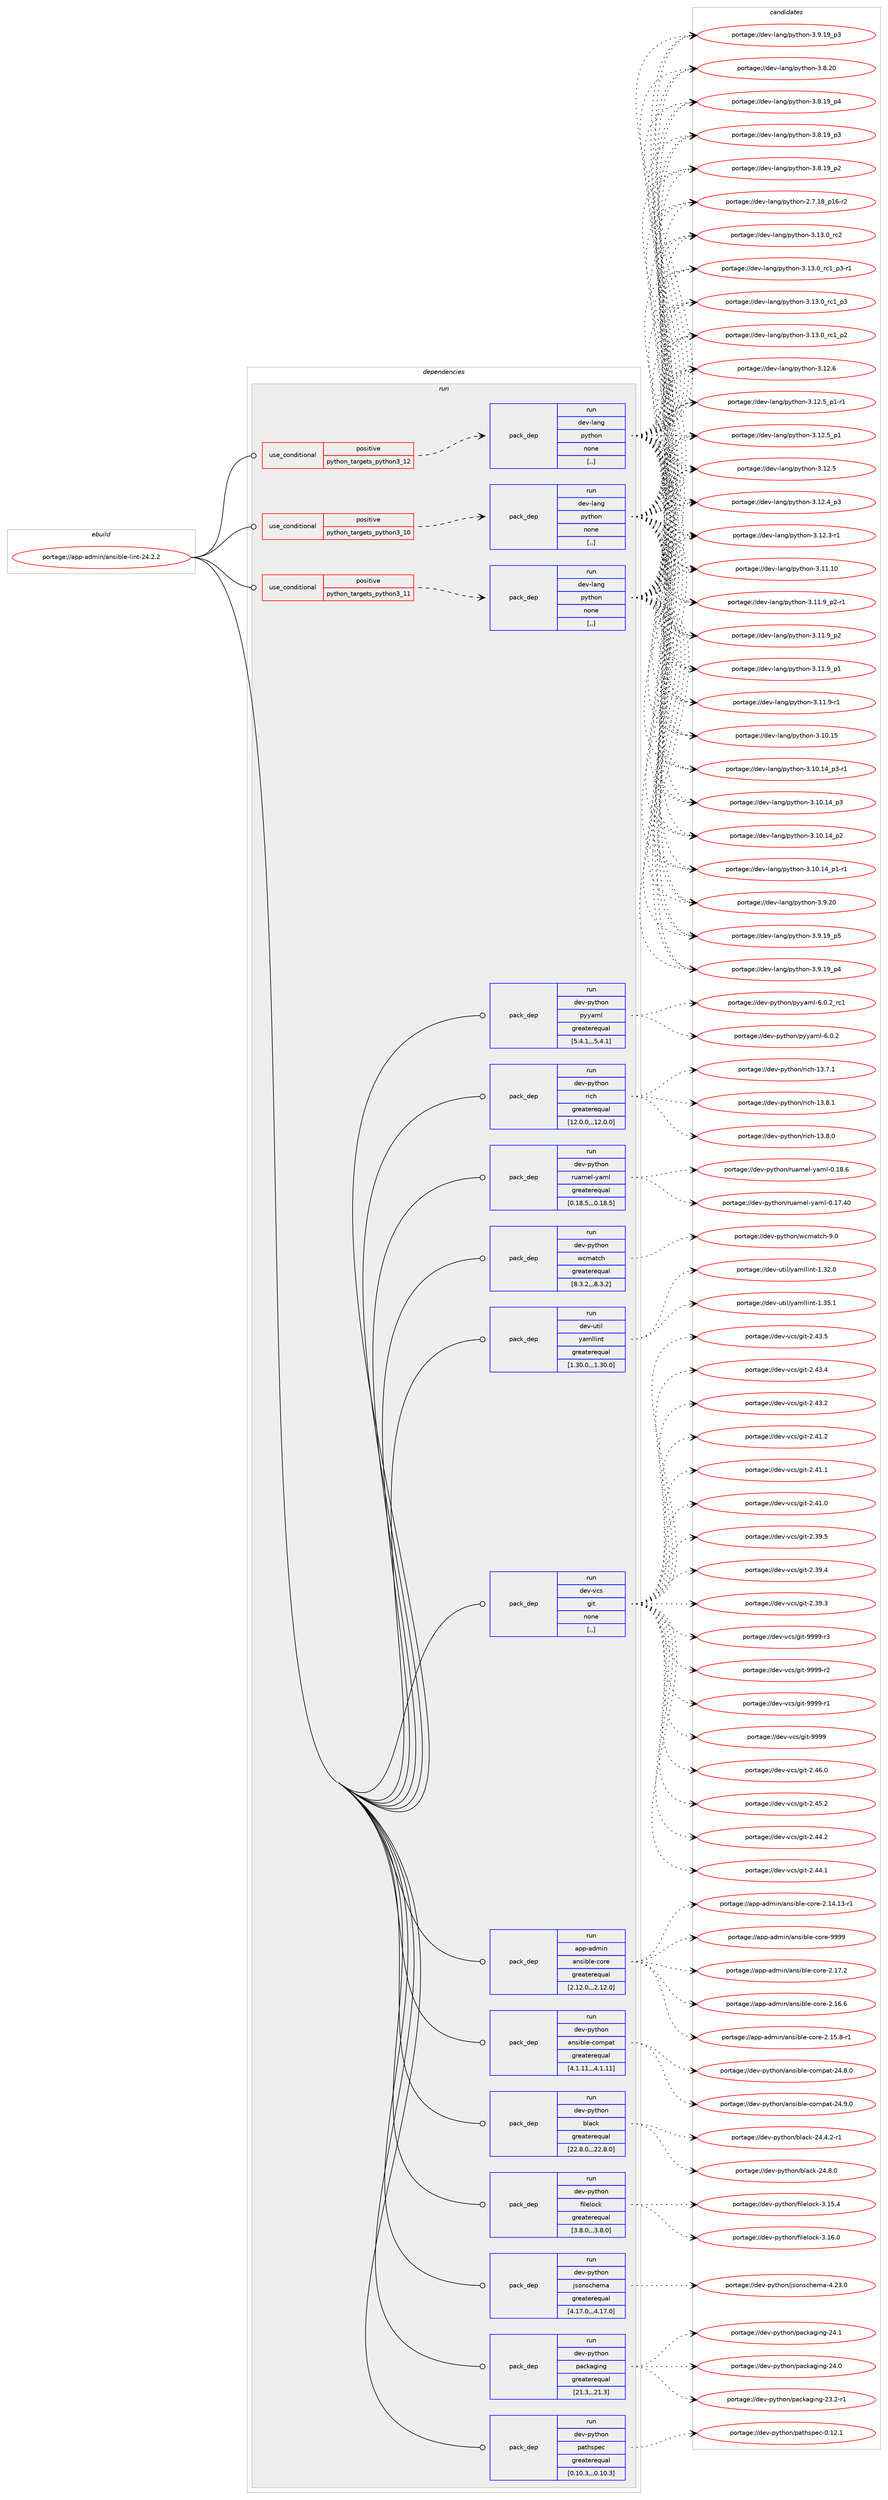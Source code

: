 digraph prolog {

# *************
# Graph options
# *************

newrank=true;
concentrate=true;
compound=true;
graph [rankdir=LR,fontname=Helvetica,fontsize=10,ranksep=1.5];#, ranksep=2.5, nodesep=0.2];
edge  [arrowhead=vee];
node  [fontname=Helvetica,fontsize=10];

# **********
# The ebuild
# **********

subgraph cluster_leftcol {
color=gray;
label=<<i>ebuild</i>>;
id [label="portage://app-admin/ansible-lint-24.2.2", color=red, width=4, href="../app-admin/ansible-lint-24.2.2.svg"];
}

# ****************
# The dependencies
# ****************

subgraph cluster_midcol {
color=gray;
label=<<i>dependencies</i>>;
subgraph cluster_compile {
fillcolor="#eeeeee";
style=filled;
label=<<i>compile</i>>;
}
subgraph cluster_compileandrun {
fillcolor="#eeeeee";
style=filled;
label=<<i>compile and run</i>>;
}
subgraph cluster_run {
fillcolor="#eeeeee";
style=filled;
label=<<i>run</i>>;
subgraph cond130030 {
dependency495022 [label=<<TABLE BORDER="0" CELLBORDER="1" CELLSPACING="0" CELLPADDING="4"><TR><TD ROWSPAN="3" CELLPADDING="10">use_conditional</TD></TR><TR><TD>positive</TD></TR><TR><TD>python_targets_python3_10</TD></TR></TABLE>>, shape=none, color=red];
subgraph pack361389 {
dependency495023 [label=<<TABLE BORDER="0" CELLBORDER="1" CELLSPACING="0" CELLPADDING="4" WIDTH="220"><TR><TD ROWSPAN="6" CELLPADDING="30">pack_dep</TD></TR><TR><TD WIDTH="110">run</TD></TR><TR><TD>dev-lang</TD></TR><TR><TD>python</TD></TR><TR><TD>none</TD></TR><TR><TD>[,,]</TD></TR></TABLE>>, shape=none, color=blue];
}
dependency495022:e -> dependency495023:w [weight=20,style="dashed",arrowhead="vee"];
}
id:e -> dependency495022:w [weight=20,style="solid",arrowhead="odot"];
subgraph cond130031 {
dependency495024 [label=<<TABLE BORDER="0" CELLBORDER="1" CELLSPACING="0" CELLPADDING="4"><TR><TD ROWSPAN="3" CELLPADDING="10">use_conditional</TD></TR><TR><TD>positive</TD></TR><TR><TD>python_targets_python3_11</TD></TR></TABLE>>, shape=none, color=red];
subgraph pack361390 {
dependency495025 [label=<<TABLE BORDER="0" CELLBORDER="1" CELLSPACING="0" CELLPADDING="4" WIDTH="220"><TR><TD ROWSPAN="6" CELLPADDING="30">pack_dep</TD></TR><TR><TD WIDTH="110">run</TD></TR><TR><TD>dev-lang</TD></TR><TR><TD>python</TD></TR><TR><TD>none</TD></TR><TR><TD>[,,]</TD></TR></TABLE>>, shape=none, color=blue];
}
dependency495024:e -> dependency495025:w [weight=20,style="dashed",arrowhead="vee"];
}
id:e -> dependency495024:w [weight=20,style="solid",arrowhead="odot"];
subgraph cond130032 {
dependency495026 [label=<<TABLE BORDER="0" CELLBORDER="1" CELLSPACING="0" CELLPADDING="4"><TR><TD ROWSPAN="3" CELLPADDING="10">use_conditional</TD></TR><TR><TD>positive</TD></TR><TR><TD>python_targets_python3_12</TD></TR></TABLE>>, shape=none, color=red];
subgraph pack361391 {
dependency495027 [label=<<TABLE BORDER="0" CELLBORDER="1" CELLSPACING="0" CELLPADDING="4" WIDTH="220"><TR><TD ROWSPAN="6" CELLPADDING="30">pack_dep</TD></TR><TR><TD WIDTH="110">run</TD></TR><TR><TD>dev-lang</TD></TR><TR><TD>python</TD></TR><TR><TD>none</TD></TR><TR><TD>[,,]</TD></TR></TABLE>>, shape=none, color=blue];
}
dependency495026:e -> dependency495027:w [weight=20,style="dashed",arrowhead="vee"];
}
id:e -> dependency495026:w [weight=20,style="solid",arrowhead="odot"];
subgraph pack361392 {
dependency495028 [label=<<TABLE BORDER="0" CELLBORDER="1" CELLSPACING="0" CELLPADDING="4" WIDTH="220"><TR><TD ROWSPAN="6" CELLPADDING="30">pack_dep</TD></TR><TR><TD WIDTH="110">run</TD></TR><TR><TD>app-admin</TD></TR><TR><TD>ansible-core</TD></TR><TR><TD>greaterequal</TD></TR><TR><TD>[2.12.0,,,2.12.0]</TD></TR></TABLE>>, shape=none, color=blue];
}
id:e -> dependency495028:w [weight=20,style="solid",arrowhead="odot"];
subgraph pack361393 {
dependency495029 [label=<<TABLE BORDER="0" CELLBORDER="1" CELLSPACING="0" CELLPADDING="4" WIDTH="220"><TR><TD ROWSPAN="6" CELLPADDING="30">pack_dep</TD></TR><TR><TD WIDTH="110">run</TD></TR><TR><TD>dev-python</TD></TR><TR><TD>ansible-compat</TD></TR><TR><TD>greaterequal</TD></TR><TR><TD>[4.1.11,,,4.1.11]</TD></TR></TABLE>>, shape=none, color=blue];
}
id:e -> dependency495029:w [weight=20,style="solid",arrowhead="odot"];
subgraph pack361394 {
dependency495030 [label=<<TABLE BORDER="0" CELLBORDER="1" CELLSPACING="0" CELLPADDING="4" WIDTH="220"><TR><TD ROWSPAN="6" CELLPADDING="30">pack_dep</TD></TR><TR><TD WIDTH="110">run</TD></TR><TR><TD>dev-python</TD></TR><TR><TD>black</TD></TR><TR><TD>greaterequal</TD></TR><TR><TD>[22.8.0,,,22.8.0]</TD></TR></TABLE>>, shape=none, color=blue];
}
id:e -> dependency495030:w [weight=20,style="solid",arrowhead="odot"];
subgraph pack361395 {
dependency495031 [label=<<TABLE BORDER="0" CELLBORDER="1" CELLSPACING="0" CELLPADDING="4" WIDTH="220"><TR><TD ROWSPAN="6" CELLPADDING="30">pack_dep</TD></TR><TR><TD WIDTH="110">run</TD></TR><TR><TD>dev-python</TD></TR><TR><TD>filelock</TD></TR><TR><TD>greaterequal</TD></TR><TR><TD>[3.8.0,,,3.8.0]</TD></TR></TABLE>>, shape=none, color=blue];
}
id:e -> dependency495031:w [weight=20,style="solid",arrowhead="odot"];
subgraph pack361396 {
dependency495032 [label=<<TABLE BORDER="0" CELLBORDER="1" CELLSPACING="0" CELLPADDING="4" WIDTH="220"><TR><TD ROWSPAN="6" CELLPADDING="30">pack_dep</TD></TR><TR><TD WIDTH="110">run</TD></TR><TR><TD>dev-python</TD></TR><TR><TD>jsonschema</TD></TR><TR><TD>greaterequal</TD></TR><TR><TD>[4.17.0,,,4.17.0]</TD></TR></TABLE>>, shape=none, color=blue];
}
id:e -> dependency495032:w [weight=20,style="solid",arrowhead="odot"];
subgraph pack361397 {
dependency495033 [label=<<TABLE BORDER="0" CELLBORDER="1" CELLSPACING="0" CELLPADDING="4" WIDTH="220"><TR><TD ROWSPAN="6" CELLPADDING="30">pack_dep</TD></TR><TR><TD WIDTH="110">run</TD></TR><TR><TD>dev-python</TD></TR><TR><TD>packaging</TD></TR><TR><TD>greaterequal</TD></TR><TR><TD>[21.3,,,21.3]</TD></TR></TABLE>>, shape=none, color=blue];
}
id:e -> dependency495033:w [weight=20,style="solid",arrowhead="odot"];
subgraph pack361398 {
dependency495034 [label=<<TABLE BORDER="0" CELLBORDER="1" CELLSPACING="0" CELLPADDING="4" WIDTH="220"><TR><TD ROWSPAN="6" CELLPADDING="30">pack_dep</TD></TR><TR><TD WIDTH="110">run</TD></TR><TR><TD>dev-python</TD></TR><TR><TD>pathspec</TD></TR><TR><TD>greaterequal</TD></TR><TR><TD>[0.10.3,,,0.10.3]</TD></TR></TABLE>>, shape=none, color=blue];
}
id:e -> dependency495034:w [weight=20,style="solid",arrowhead="odot"];
subgraph pack361399 {
dependency495035 [label=<<TABLE BORDER="0" CELLBORDER="1" CELLSPACING="0" CELLPADDING="4" WIDTH="220"><TR><TD ROWSPAN="6" CELLPADDING="30">pack_dep</TD></TR><TR><TD WIDTH="110">run</TD></TR><TR><TD>dev-python</TD></TR><TR><TD>pyyaml</TD></TR><TR><TD>greaterequal</TD></TR><TR><TD>[5.4.1,,,5.4.1]</TD></TR></TABLE>>, shape=none, color=blue];
}
id:e -> dependency495035:w [weight=20,style="solid",arrowhead="odot"];
subgraph pack361400 {
dependency495036 [label=<<TABLE BORDER="0" CELLBORDER="1" CELLSPACING="0" CELLPADDING="4" WIDTH="220"><TR><TD ROWSPAN="6" CELLPADDING="30">pack_dep</TD></TR><TR><TD WIDTH="110">run</TD></TR><TR><TD>dev-python</TD></TR><TR><TD>rich</TD></TR><TR><TD>greaterequal</TD></TR><TR><TD>[12.0.0,,,12.0.0]</TD></TR></TABLE>>, shape=none, color=blue];
}
id:e -> dependency495036:w [weight=20,style="solid",arrowhead="odot"];
subgraph pack361401 {
dependency495037 [label=<<TABLE BORDER="0" CELLBORDER="1" CELLSPACING="0" CELLPADDING="4" WIDTH="220"><TR><TD ROWSPAN="6" CELLPADDING="30">pack_dep</TD></TR><TR><TD WIDTH="110">run</TD></TR><TR><TD>dev-python</TD></TR><TR><TD>ruamel-yaml</TD></TR><TR><TD>greaterequal</TD></TR><TR><TD>[0.18.5,,,0.18.5]</TD></TR></TABLE>>, shape=none, color=blue];
}
id:e -> dependency495037:w [weight=20,style="solid",arrowhead="odot"];
subgraph pack361402 {
dependency495038 [label=<<TABLE BORDER="0" CELLBORDER="1" CELLSPACING="0" CELLPADDING="4" WIDTH="220"><TR><TD ROWSPAN="6" CELLPADDING="30">pack_dep</TD></TR><TR><TD WIDTH="110">run</TD></TR><TR><TD>dev-python</TD></TR><TR><TD>wcmatch</TD></TR><TR><TD>greaterequal</TD></TR><TR><TD>[8.3.2,,,8.3.2]</TD></TR></TABLE>>, shape=none, color=blue];
}
id:e -> dependency495038:w [weight=20,style="solid",arrowhead="odot"];
subgraph pack361403 {
dependency495039 [label=<<TABLE BORDER="0" CELLBORDER="1" CELLSPACING="0" CELLPADDING="4" WIDTH="220"><TR><TD ROWSPAN="6" CELLPADDING="30">pack_dep</TD></TR><TR><TD WIDTH="110">run</TD></TR><TR><TD>dev-util</TD></TR><TR><TD>yamllint</TD></TR><TR><TD>greaterequal</TD></TR><TR><TD>[1.30.0,,,1.30.0]</TD></TR></TABLE>>, shape=none, color=blue];
}
id:e -> dependency495039:w [weight=20,style="solid",arrowhead="odot"];
subgraph pack361404 {
dependency495040 [label=<<TABLE BORDER="0" CELLBORDER="1" CELLSPACING="0" CELLPADDING="4" WIDTH="220"><TR><TD ROWSPAN="6" CELLPADDING="30">pack_dep</TD></TR><TR><TD WIDTH="110">run</TD></TR><TR><TD>dev-vcs</TD></TR><TR><TD>git</TD></TR><TR><TD>none</TD></TR><TR><TD>[,,]</TD></TR></TABLE>>, shape=none, color=blue];
}
id:e -> dependency495040:w [weight=20,style="solid",arrowhead="odot"];
}
}

# **************
# The candidates
# **************

subgraph cluster_choices {
rank=same;
color=gray;
label=<<i>candidates</i>>;

subgraph choice361389 {
color=black;
nodesep=1;
choice10010111845108971101034711212111610411111045514649514648951149950 [label="portage://dev-lang/python-3.13.0_rc2", color=red, width=4,href="../dev-lang/python-3.13.0_rc2.svg"];
choice1001011184510897110103471121211161041111104551464951464895114994995112514511449 [label="portage://dev-lang/python-3.13.0_rc1_p3-r1", color=red, width=4,href="../dev-lang/python-3.13.0_rc1_p3-r1.svg"];
choice100101118451089711010347112121116104111110455146495146489511499499511251 [label="portage://dev-lang/python-3.13.0_rc1_p3", color=red, width=4,href="../dev-lang/python-3.13.0_rc1_p3.svg"];
choice100101118451089711010347112121116104111110455146495146489511499499511250 [label="portage://dev-lang/python-3.13.0_rc1_p2", color=red, width=4,href="../dev-lang/python-3.13.0_rc1_p2.svg"];
choice10010111845108971101034711212111610411111045514649504654 [label="portage://dev-lang/python-3.12.6", color=red, width=4,href="../dev-lang/python-3.12.6.svg"];
choice1001011184510897110103471121211161041111104551464950465395112494511449 [label="portage://dev-lang/python-3.12.5_p1-r1", color=red, width=4,href="../dev-lang/python-3.12.5_p1-r1.svg"];
choice100101118451089711010347112121116104111110455146495046539511249 [label="portage://dev-lang/python-3.12.5_p1", color=red, width=4,href="../dev-lang/python-3.12.5_p1.svg"];
choice10010111845108971101034711212111610411111045514649504653 [label="portage://dev-lang/python-3.12.5", color=red, width=4,href="../dev-lang/python-3.12.5.svg"];
choice100101118451089711010347112121116104111110455146495046529511251 [label="portage://dev-lang/python-3.12.4_p3", color=red, width=4,href="../dev-lang/python-3.12.4_p3.svg"];
choice100101118451089711010347112121116104111110455146495046514511449 [label="portage://dev-lang/python-3.12.3-r1", color=red, width=4,href="../dev-lang/python-3.12.3-r1.svg"];
choice1001011184510897110103471121211161041111104551464949464948 [label="portage://dev-lang/python-3.11.10", color=red, width=4,href="../dev-lang/python-3.11.10.svg"];
choice1001011184510897110103471121211161041111104551464949465795112504511449 [label="portage://dev-lang/python-3.11.9_p2-r1", color=red, width=4,href="../dev-lang/python-3.11.9_p2-r1.svg"];
choice100101118451089711010347112121116104111110455146494946579511250 [label="portage://dev-lang/python-3.11.9_p2", color=red, width=4,href="../dev-lang/python-3.11.9_p2.svg"];
choice100101118451089711010347112121116104111110455146494946579511249 [label="portage://dev-lang/python-3.11.9_p1", color=red, width=4,href="../dev-lang/python-3.11.9_p1.svg"];
choice100101118451089711010347112121116104111110455146494946574511449 [label="portage://dev-lang/python-3.11.9-r1", color=red, width=4,href="../dev-lang/python-3.11.9-r1.svg"];
choice1001011184510897110103471121211161041111104551464948464953 [label="portage://dev-lang/python-3.10.15", color=red, width=4,href="../dev-lang/python-3.10.15.svg"];
choice100101118451089711010347112121116104111110455146494846495295112514511449 [label="portage://dev-lang/python-3.10.14_p3-r1", color=red, width=4,href="../dev-lang/python-3.10.14_p3-r1.svg"];
choice10010111845108971101034711212111610411111045514649484649529511251 [label="portage://dev-lang/python-3.10.14_p3", color=red, width=4,href="../dev-lang/python-3.10.14_p3.svg"];
choice10010111845108971101034711212111610411111045514649484649529511250 [label="portage://dev-lang/python-3.10.14_p2", color=red, width=4,href="../dev-lang/python-3.10.14_p2.svg"];
choice100101118451089711010347112121116104111110455146494846495295112494511449 [label="portage://dev-lang/python-3.10.14_p1-r1", color=red, width=4,href="../dev-lang/python-3.10.14_p1-r1.svg"];
choice10010111845108971101034711212111610411111045514657465048 [label="portage://dev-lang/python-3.9.20", color=red, width=4,href="../dev-lang/python-3.9.20.svg"];
choice100101118451089711010347112121116104111110455146574649579511253 [label="portage://dev-lang/python-3.9.19_p5", color=red, width=4,href="../dev-lang/python-3.9.19_p5.svg"];
choice100101118451089711010347112121116104111110455146574649579511252 [label="portage://dev-lang/python-3.9.19_p4", color=red, width=4,href="../dev-lang/python-3.9.19_p4.svg"];
choice100101118451089711010347112121116104111110455146574649579511251 [label="portage://dev-lang/python-3.9.19_p3", color=red, width=4,href="../dev-lang/python-3.9.19_p3.svg"];
choice10010111845108971101034711212111610411111045514656465048 [label="portage://dev-lang/python-3.8.20", color=red, width=4,href="../dev-lang/python-3.8.20.svg"];
choice100101118451089711010347112121116104111110455146564649579511252 [label="portage://dev-lang/python-3.8.19_p4", color=red, width=4,href="../dev-lang/python-3.8.19_p4.svg"];
choice100101118451089711010347112121116104111110455146564649579511251 [label="portage://dev-lang/python-3.8.19_p3", color=red, width=4,href="../dev-lang/python-3.8.19_p3.svg"];
choice100101118451089711010347112121116104111110455146564649579511250 [label="portage://dev-lang/python-3.8.19_p2", color=red, width=4,href="../dev-lang/python-3.8.19_p2.svg"];
choice100101118451089711010347112121116104111110455046554649569511249544511450 [label="portage://dev-lang/python-2.7.18_p16-r2", color=red, width=4,href="../dev-lang/python-2.7.18_p16-r2.svg"];
dependency495023:e -> choice10010111845108971101034711212111610411111045514649514648951149950:w [style=dotted,weight="100"];
dependency495023:e -> choice1001011184510897110103471121211161041111104551464951464895114994995112514511449:w [style=dotted,weight="100"];
dependency495023:e -> choice100101118451089711010347112121116104111110455146495146489511499499511251:w [style=dotted,weight="100"];
dependency495023:e -> choice100101118451089711010347112121116104111110455146495146489511499499511250:w [style=dotted,weight="100"];
dependency495023:e -> choice10010111845108971101034711212111610411111045514649504654:w [style=dotted,weight="100"];
dependency495023:e -> choice1001011184510897110103471121211161041111104551464950465395112494511449:w [style=dotted,weight="100"];
dependency495023:e -> choice100101118451089711010347112121116104111110455146495046539511249:w [style=dotted,weight="100"];
dependency495023:e -> choice10010111845108971101034711212111610411111045514649504653:w [style=dotted,weight="100"];
dependency495023:e -> choice100101118451089711010347112121116104111110455146495046529511251:w [style=dotted,weight="100"];
dependency495023:e -> choice100101118451089711010347112121116104111110455146495046514511449:w [style=dotted,weight="100"];
dependency495023:e -> choice1001011184510897110103471121211161041111104551464949464948:w [style=dotted,weight="100"];
dependency495023:e -> choice1001011184510897110103471121211161041111104551464949465795112504511449:w [style=dotted,weight="100"];
dependency495023:e -> choice100101118451089711010347112121116104111110455146494946579511250:w [style=dotted,weight="100"];
dependency495023:e -> choice100101118451089711010347112121116104111110455146494946579511249:w [style=dotted,weight="100"];
dependency495023:e -> choice100101118451089711010347112121116104111110455146494946574511449:w [style=dotted,weight="100"];
dependency495023:e -> choice1001011184510897110103471121211161041111104551464948464953:w [style=dotted,weight="100"];
dependency495023:e -> choice100101118451089711010347112121116104111110455146494846495295112514511449:w [style=dotted,weight="100"];
dependency495023:e -> choice10010111845108971101034711212111610411111045514649484649529511251:w [style=dotted,weight="100"];
dependency495023:e -> choice10010111845108971101034711212111610411111045514649484649529511250:w [style=dotted,weight="100"];
dependency495023:e -> choice100101118451089711010347112121116104111110455146494846495295112494511449:w [style=dotted,weight="100"];
dependency495023:e -> choice10010111845108971101034711212111610411111045514657465048:w [style=dotted,weight="100"];
dependency495023:e -> choice100101118451089711010347112121116104111110455146574649579511253:w [style=dotted,weight="100"];
dependency495023:e -> choice100101118451089711010347112121116104111110455146574649579511252:w [style=dotted,weight="100"];
dependency495023:e -> choice100101118451089711010347112121116104111110455146574649579511251:w [style=dotted,weight="100"];
dependency495023:e -> choice10010111845108971101034711212111610411111045514656465048:w [style=dotted,weight="100"];
dependency495023:e -> choice100101118451089711010347112121116104111110455146564649579511252:w [style=dotted,weight="100"];
dependency495023:e -> choice100101118451089711010347112121116104111110455146564649579511251:w [style=dotted,weight="100"];
dependency495023:e -> choice100101118451089711010347112121116104111110455146564649579511250:w [style=dotted,weight="100"];
dependency495023:e -> choice100101118451089711010347112121116104111110455046554649569511249544511450:w [style=dotted,weight="100"];
}
subgraph choice361390 {
color=black;
nodesep=1;
choice10010111845108971101034711212111610411111045514649514648951149950 [label="portage://dev-lang/python-3.13.0_rc2", color=red, width=4,href="../dev-lang/python-3.13.0_rc2.svg"];
choice1001011184510897110103471121211161041111104551464951464895114994995112514511449 [label="portage://dev-lang/python-3.13.0_rc1_p3-r1", color=red, width=4,href="../dev-lang/python-3.13.0_rc1_p3-r1.svg"];
choice100101118451089711010347112121116104111110455146495146489511499499511251 [label="portage://dev-lang/python-3.13.0_rc1_p3", color=red, width=4,href="../dev-lang/python-3.13.0_rc1_p3.svg"];
choice100101118451089711010347112121116104111110455146495146489511499499511250 [label="portage://dev-lang/python-3.13.0_rc1_p2", color=red, width=4,href="../dev-lang/python-3.13.0_rc1_p2.svg"];
choice10010111845108971101034711212111610411111045514649504654 [label="portage://dev-lang/python-3.12.6", color=red, width=4,href="../dev-lang/python-3.12.6.svg"];
choice1001011184510897110103471121211161041111104551464950465395112494511449 [label="portage://dev-lang/python-3.12.5_p1-r1", color=red, width=4,href="../dev-lang/python-3.12.5_p1-r1.svg"];
choice100101118451089711010347112121116104111110455146495046539511249 [label="portage://dev-lang/python-3.12.5_p1", color=red, width=4,href="../dev-lang/python-3.12.5_p1.svg"];
choice10010111845108971101034711212111610411111045514649504653 [label="portage://dev-lang/python-3.12.5", color=red, width=4,href="../dev-lang/python-3.12.5.svg"];
choice100101118451089711010347112121116104111110455146495046529511251 [label="portage://dev-lang/python-3.12.4_p3", color=red, width=4,href="../dev-lang/python-3.12.4_p3.svg"];
choice100101118451089711010347112121116104111110455146495046514511449 [label="portage://dev-lang/python-3.12.3-r1", color=red, width=4,href="../dev-lang/python-3.12.3-r1.svg"];
choice1001011184510897110103471121211161041111104551464949464948 [label="portage://dev-lang/python-3.11.10", color=red, width=4,href="../dev-lang/python-3.11.10.svg"];
choice1001011184510897110103471121211161041111104551464949465795112504511449 [label="portage://dev-lang/python-3.11.9_p2-r1", color=red, width=4,href="../dev-lang/python-3.11.9_p2-r1.svg"];
choice100101118451089711010347112121116104111110455146494946579511250 [label="portage://dev-lang/python-3.11.9_p2", color=red, width=4,href="../dev-lang/python-3.11.9_p2.svg"];
choice100101118451089711010347112121116104111110455146494946579511249 [label="portage://dev-lang/python-3.11.9_p1", color=red, width=4,href="../dev-lang/python-3.11.9_p1.svg"];
choice100101118451089711010347112121116104111110455146494946574511449 [label="portage://dev-lang/python-3.11.9-r1", color=red, width=4,href="../dev-lang/python-3.11.9-r1.svg"];
choice1001011184510897110103471121211161041111104551464948464953 [label="portage://dev-lang/python-3.10.15", color=red, width=4,href="../dev-lang/python-3.10.15.svg"];
choice100101118451089711010347112121116104111110455146494846495295112514511449 [label="portage://dev-lang/python-3.10.14_p3-r1", color=red, width=4,href="../dev-lang/python-3.10.14_p3-r1.svg"];
choice10010111845108971101034711212111610411111045514649484649529511251 [label="portage://dev-lang/python-3.10.14_p3", color=red, width=4,href="../dev-lang/python-3.10.14_p3.svg"];
choice10010111845108971101034711212111610411111045514649484649529511250 [label="portage://dev-lang/python-3.10.14_p2", color=red, width=4,href="../dev-lang/python-3.10.14_p2.svg"];
choice100101118451089711010347112121116104111110455146494846495295112494511449 [label="portage://dev-lang/python-3.10.14_p1-r1", color=red, width=4,href="../dev-lang/python-3.10.14_p1-r1.svg"];
choice10010111845108971101034711212111610411111045514657465048 [label="portage://dev-lang/python-3.9.20", color=red, width=4,href="../dev-lang/python-3.9.20.svg"];
choice100101118451089711010347112121116104111110455146574649579511253 [label="portage://dev-lang/python-3.9.19_p5", color=red, width=4,href="../dev-lang/python-3.9.19_p5.svg"];
choice100101118451089711010347112121116104111110455146574649579511252 [label="portage://dev-lang/python-3.9.19_p4", color=red, width=4,href="../dev-lang/python-3.9.19_p4.svg"];
choice100101118451089711010347112121116104111110455146574649579511251 [label="portage://dev-lang/python-3.9.19_p3", color=red, width=4,href="../dev-lang/python-3.9.19_p3.svg"];
choice10010111845108971101034711212111610411111045514656465048 [label="portage://dev-lang/python-3.8.20", color=red, width=4,href="../dev-lang/python-3.8.20.svg"];
choice100101118451089711010347112121116104111110455146564649579511252 [label="portage://dev-lang/python-3.8.19_p4", color=red, width=4,href="../dev-lang/python-3.8.19_p4.svg"];
choice100101118451089711010347112121116104111110455146564649579511251 [label="portage://dev-lang/python-3.8.19_p3", color=red, width=4,href="../dev-lang/python-3.8.19_p3.svg"];
choice100101118451089711010347112121116104111110455146564649579511250 [label="portage://dev-lang/python-3.8.19_p2", color=red, width=4,href="../dev-lang/python-3.8.19_p2.svg"];
choice100101118451089711010347112121116104111110455046554649569511249544511450 [label="portage://dev-lang/python-2.7.18_p16-r2", color=red, width=4,href="../dev-lang/python-2.7.18_p16-r2.svg"];
dependency495025:e -> choice10010111845108971101034711212111610411111045514649514648951149950:w [style=dotted,weight="100"];
dependency495025:e -> choice1001011184510897110103471121211161041111104551464951464895114994995112514511449:w [style=dotted,weight="100"];
dependency495025:e -> choice100101118451089711010347112121116104111110455146495146489511499499511251:w [style=dotted,weight="100"];
dependency495025:e -> choice100101118451089711010347112121116104111110455146495146489511499499511250:w [style=dotted,weight="100"];
dependency495025:e -> choice10010111845108971101034711212111610411111045514649504654:w [style=dotted,weight="100"];
dependency495025:e -> choice1001011184510897110103471121211161041111104551464950465395112494511449:w [style=dotted,weight="100"];
dependency495025:e -> choice100101118451089711010347112121116104111110455146495046539511249:w [style=dotted,weight="100"];
dependency495025:e -> choice10010111845108971101034711212111610411111045514649504653:w [style=dotted,weight="100"];
dependency495025:e -> choice100101118451089711010347112121116104111110455146495046529511251:w [style=dotted,weight="100"];
dependency495025:e -> choice100101118451089711010347112121116104111110455146495046514511449:w [style=dotted,weight="100"];
dependency495025:e -> choice1001011184510897110103471121211161041111104551464949464948:w [style=dotted,weight="100"];
dependency495025:e -> choice1001011184510897110103471121211161041111104551464949465795112504511449:w [style=dotted,weight="100"];
dependency495025:e -> choice100101118451089711010347112121116104111110455146494946579511250:w [style=dotted,weight="100"];
dependency495025:e -> choice100101118451089711010347112121116104111110455146494946579511249:w [style=dotted,weight="100"];
dependency495025:e -> choice100101118451089711010347112121116104111110455146494946574511449:w [style=dotted,weight="100"];
dependency495025:e -> choice1001011184510897110103471121211161041111104551464948464953:w [style=dotted,weight="100"];
dependency495025:e -> choice100101118451089711010347112121116104111110455146494846495295112514511449:w [style=dotted,weight="100"];
dependency495025:e -> choice10010111845108971101034711212111610411111045514649484649529511251:w [style=dotted,weight="100"];
dependency495025:e -> choice10010111845108971101034711212111610411111045514649484649529511250:w [style=dotted,weight="100"];
dependency495025:e -> choice100101118451089711010347112121116104111110455146494846495295112494511449:w [style=dotted,weight="100"];
dependency495025:e -> choice10010111845108971101034711212111610411111045514657465048:w [style=dotted,weight="100"];
dependency495025:e -> choice100101118451089711010347112121116104111110455146574649579511253:w [style=dotted,weight="100"];
dependency495025:e -> choice100101118451089711010347112121116104111110455146574649579511252:w [style=dotted,weight="100"];
dependency495025:e -> choice100101118451089711010347112121116104111110455146574649579511251:w [style=dotted,weight="100"];
dependency495025:e -> choice10010111845108971101034711212111610411111045514656465048:w [style=dotted,weight="100"];
dependency495025:e -> choice100101118451089711010347112121116104111110455146564649579511252:w [style=dotted,weight="100"];
dependency495025:e -> choice100101118451089711010347112121116104111110455146564649579511251:w [style=dotted,weight="100"];
dependency495025:e -> choice100101118451089711010347112121116104111110455146564649579511250:w [style=dotted,weight="100"];
dependency495025:e -> choice100101118451089711010347112121116104111110455046554649569511249544511450:w [style=dotted,weight="100"];
}
subgraph choice361391 {
color=black;
nodesep=1;
choice10010111845108971101034711212111610411111045514649514648951149950 [label="portage://dev-lang/python-3.13.0_rc2", color=red, width=4,href="../dev-lang/python-3.13.0_rc2.svg"];
choice1001011184510897110103471121211161041111104551464951464895114994995112514511449 [label="portage://dev-lang/python-3.13.0_rc1_p3-r1", color=red, width=4,href="../dev-lang/python-3.13.0_rc1_p3-r1.svg"];
choice100101118451089711010347112121116104111110455146495146489511499499511251 [label="portage://dev-lang/python-3.13.0_rc1_p3", color=red, width=4,href="../dev-lang/python-3.13.0_rc1_p3.svg"];
choice100101118451089711010347112121116104111110455146495146489511499499511250 [label="portage://dev-lang/python-3.13.0_rc1_p2", color=red, width=4,href="../dev-lang/python-3.13.0_rc1_p2.svg"];
choice10010111845108971101034711212111610411111045514649504654 [label="portage://dev-lang/python-3.12.6", color=red, width=4,href="../dev-lang/python-3.12.6.svg"];
choice1001011184510897110103471121211161041111104551464950465395112494511449 [label="portage://dev-lang/python-3.12.5_p1-r1", color=red, width=4,href="../dev-lang/python-3.12.5_p1-r1.svg"];
choice100101118451089711010347112121116104111110455146495046539511249 [label="portage://dev-lang/python-3.12.5_p1", color=red, width=4,href="../dev-lang/python-3.12.5_p1.svg"];
choice10010111845108971101034711212111610411111045514649504653 [label="portage://dev-lang/python-3.12.5", color=red, width=4,href="../dev-lang/python-3.12.5.svg"];
choice100101118451089711010347112121116104111110455146495046529511251 [label="portage://dev-lang/python-3.12.4_p3", color=red, width=4,href="../dev-lang/python-3.12.4_p3.svg"];
choice100101118451089711010347112121116104111110455146495046514511449 [label="portage://dev-lang/python-3.12.3-r1", color=red, width=4,href="../dev-lang/python-3.12.3-r1.svg"];
choice1001011184510897110103471121211161041111104551464949464948 [label="portage://dev-lang/python-3.11.10", color=red, width=4,href="../dev-lang/python-3.11.10.svg"];
choice1001011184510897110103471121211161041111104551464949465795112504511449 [label="portage://dev-lang/python-3.11.9_p2-r1", color=red, width=4,href="../dev-lang/python-3.11.9_p2-r1.svg"];
choice100101118451089711010347112121116104111110455146494946579511250 [label="portage://dev-lang/python-3.11.9_p2", color=red, width=4,href="../dev-lang/python-3.11.9_p2.svg"];
choice100101118451089711010347112121116104111110455146494946579511249 [label="portage://dev-lang/python-3.11.9_p1", color=red, width=4,href="../dev-lang/python-3.11.9_p1.svg"];
choice100101118451089711010347112121116104111110455146494946574511449 [label="portage://dev-lang/python-3.11.9-r1", color=red, width=4,href="../dev-lang/python-3.11.9-r1.svg"];
choice1001011184510897110103471121211161041111104551464948464953 [label="portage://dev-lang/python-3.10.15", color=red, width=4,href="../dev-lang/python-3.10.15.svg"];
choice100101118451089711010347112121116104111110455146494846495295112514511449 [label="portage://dev-lang/python-3.10.14_p3-r1", color=red, width=4,href="../dev-lang/python-3.10.14_p3-r1.svg"];
choice10010111845108971101034711212111610411111045514649484649529511251 [label="portage://dev-lang/python-3.10.14_p3", color=red, width=4,href="../dev-lang/python-3.10.14_p3.svg"];
choice10010111845108971101034711212111610411111045514649484649529511250 [label="portage://dev-lang/python-3.10.14_p2", color=red, width=4,href="../dev-lang/python-3.10.14_p2.svg"];
choice100101118451089711010347112121116104111110455146494846495295112494511449 [label="portage://dev-lang/python-3.10.14_p1-r1", color=red, width=4,href="../dev-lang/python-3.10.14_p1-r1.svg"];
choice10010111845108971101034711212111610411111045514657465048 [label="portage://dev-lang/python-3.9.20", color=red, width=4,href="../dev-lang/python-3.9.20.svg"];
choice100101118451089711010347112121116104111110455146574649579511253 [label="portage://dev-lang/python-3.9.19_p5", color=red, width=4,href="../dev-lang/python-3.9.19_p5.svg"];
choice100101118451089711010347112121116104111110455146574649579511252 [label="portage://dev-lang/python-3.9.19_p4", color=red, width=4,href="../dev-lang/python-3.9.19_p4.svg"];
choice100101118451089711010347112121116104111110455146574649579511251 [label="portage://dev-lang/python-3.9.19_p3", color=red, width=4,href="../dev-lang/python-3.9.19_p3.svg"];
choice10010111845108971101034711212111610411111045514656465048 [label="portage://dev-lang/python-3.8.20", color=red, width=4,href="../dev-lang/python-3.8.20.svg"];
choice100101118451089711010347112121116104111110455146564649579511252 [label="portage://dev-lang/python-3.8.19_p4", color=red, width=4,href="../dev-lang/python-3.8.19_p4.svg"];
choice100101118451089711010347112121116104111110455146564649579511251 [label="portage://dev-lang/python-3.8.19_p3", color=red, width=4,href="../dev-lang/python-3.8.19_p3.svg"];
choice100101118451089711010347112121116104111110455146564649579511250 [label="portage://dev-lang/python-3.8.19_p2", color=red, width=4,href="../dev-lang/python-3.8.19_p2.svg"];
choice100101118451089711010347112121116104111110455046554649569511249544511450 [label="portage://dev-lang/python-2.7.18_p16-r2", color=red, width=4,href="../dev-lang/python-2.7.18_p16-r2.svg"];
dependency495027:e -> choice10010111845108971101034711212111610411111045514649514648951149950:w [style=dotted,weight="100"];
dependency495027:e -> choice1001011184510897110103471121211161041111104551464951464895114994995112514511449:w [style=dotted,weight="100"];
dependency495027:e -> choice100101118451089711010347112121116104111110455146495146489511499499511251:w [style=dotted,weight="100"];
dependency495027:e -> choice100101118451089711010347112121116104111110455146495146489511499499511250:w [style=dotted,weight="100"];
dependency495027:e -> choice10010111845108971101034711212111610411111045514649504654:w [style=dotted,weight="100"];
dependency495027:e -> choice1001011184510897110103471121211161041111104551464950465395112494511449:w [style=dotted,weight="100"];
dependency495027:e -> choice100101118451089711010347112121116104111110455146495046539511249:w [style=dotted,weight="100"];
dependency495027:e -> choice10010111845108971101034711212111610411111045514649504653:w [style=dotted,weight="100"];
dependency495027:e -> choice100101118451089711010347112121116104111110455146495046529511251:w [style=dotted,weight="100"];
dependency495027:e -> choice100101118451089711010347112121116104111110455146495046514511449:w [style=dotted,weight="100"];
dependency495027:e -> choice1001011184510897110103471121211161041111104551464949464948:w [style=dotted,weight="100"];
dependency495027:e -> choice1001011184510897110103471121211161041111104551464949465795112504511449:w [style=dotted,weight="100"];
dependency495027:e -> choice100101118451089711010347112121116104111110455146494946579511250:w [style=dotted,weight="100"];
dependency495027:e -> choice100101118451089711010347112121116104111110455146494946579511249:w [style=dotted,weight="100"];
dependency495027:e -> choice100101118451089711010347112121116104111110455146494946574511449:w [style=dotted,weight="100"];
dependency495027:e -> choice1001011184510897110103471121211161041111104551464948464953:w [style=dotted,weight="100"];
dependency495027:e -> choice100101118451089711010347112121116104111110455146494846495295112514511449:w [style=dotted,weight="100"];
dependency495027:e -> choice10010111845108971101034711212111610411111045514649484649529511251:w [style=dotted,weight="100"];
dependency495027:e -> choice10010111845108971101034711212111610411111045514649484649529511250:w [style=dotted,weight="100"];
dependency495027:e -> choice100101118451089711010347112121116104111110455146494846495295112494511449:w [style=dotted,weight="100"];
dependency495027:e -> choice10010111845108971101034711212111610411111045514657465048:w [style=dotted,weight="100"];
dependency495027:e -> choice100101118451089711010347112121116104111110455146574649579511253:w [style=dotted,weight="100"];
dependency495027:e -> choice100101118451089711010347112121116104111110455146574649579511252:w [style=dotted,weight="100"];
dependency495027:e -> choice100101118451089711010347112121116104111110455146574649579511251:w [style=dotted,weight="100"];
dependency495027:e -> choice10010111845108971101034711212111610411111045514656465048:w [style=dotted,weight="100"];
dependency495027:e -> choice100101118451089711010347112121116104111110455146564649579511252:w [style=dotted,weight="100"];
dependency495027:e -> choice100101118451089711010347112121116104111110455146564649579511251:w [style=dotted,weight="100"];
dependency495027:e -> choice100101118451089711010347112121116104111110455146564649579511250:w [style=dotted,weight="100"];
dependency495027:e -> choice100101118451089711010347112121116104111110455046554649569511249544511450:w [style=dotted,weight="100"];
}
subgraph choice361392 {
color=black;
nodesep=1;
choice97112112459710010910511047971101151059810810145991111141014557575757 [label="portage://app-admin/ansible-core-9999", color=red, width=4,href="../app-admin/ansible-core-9999.svg"];
choice971121124597100109105110479711011510598108101459911111410145504649554650 [label="portage://app-admin/ansible-core-2.17.2", color=red, width=4,href="../app-admin/ansible-core-2.17.2.svg"];
choice971121124597100109105110479711011510598108101459911111410145504649544654 [label="portage://app-admin/ansible-core-2.16.6", color=red, width=4,href="../app-admin/ansible-core-2.16.6.svg"];
choice9711211245971001091051104797110115105981081014599111114101455046495346564511449 [label="portage://app-admin/ansible-core-2.15.8-r1", color=red, width=4,href="../app-admin/ansible-core-2.15.8-r1.svg"];
choice971121124597100109105110479711011510598108101459911111410145504649524649514511449 [label="portage://app-admin/ansible-core-2.14.13-r1", color=red, width=4,href="../app-admin/ansible-core-2.14.13-r1.svg"];
dependency495028:e -> choice97112112459710010910511047971101151059810810145991111141014557575757:w [style=dotted,weight="100"];
dependency495028:e -> choice971121124597100109105110479711011510598108101459911111410145504649554650:w [style=dotted,weight="100"];
dependency495028:e -> choice971121124597100109105110479711011510598108101459911111410145504649544654:w [style=dotted,weight="100"];
dependency495028:e -> choice9711211245971001091051104797110115105981081014599111114101455046495346564511449:w [style=dotted,weight="100"];
dependency495028:e -> choice971121124597100109105110479711011510598108101459911111410145504649524649514511449:w [style=dotted,weight="100"];
}
subgraph choice361393 {
color=black;
nodesep=1;
choice1001011184511212111610411111047971101151059810810145991111091129711645505246574648 [label="portage://dev-python/ansible-compat-24.9.0", color=red, width=4,href="../dev-python/ansible-compat-24.9.0.svg"];
choice1001011184511212111610411111047971101151059810810145991111091129711645505246564648 [label="portage://dev-python/ansible-compat-24.8.0", color=red, width=4,href="../dev-python/ansible-compat-24.8.0.svg"];
dependency495029:e -> choice1001011184511212111610411111047971101151059810810145991111091129711645505246574648:w [style=dotted,weight="100"];
dependency495029:e -> choice1001011184511212111610411111047971101151059810810145991111091129711645505246564648:w [style=dotted,weight="100"];
}
subgraph choice361394 {
color=black;
nodesep=1;
choice100101118451121211161041111104798108979910745505246564648 [label="portage://dev-python/black-24.8.0", color=red, width=4,href="../dev-python/black-24.8.0.svg"];
choice1001011184511212111610411111047981089799107455052465246504511449 [label="portage://dev-python/black-24.4.2-r1", color=red, width=4,href="../dev-python/black-24.4.2-r1.svg"];
dependency495030:e -> choice100101118451121211161041111104798108979910745505246564648:w [style=dotted,weight="100"];
dependency495030:e -> choice1001011184511212111610411111047981089799107455052465246504511449:w [style=dotted,weight="100"];
}
subgraph choice361395 {
color=black;
nodesep=1;
choice10010111845112121116104111110471021051081011081119910745514649544648 [label="portage://dev-python/filelock-3.16.0", color=red, width=4,href="../dev-python/filelock-3.16.0.svg"];
choice10010111845112121116104111110471021051081011081119910745514649534652 [label="portage://dev-python/filelock-3.15.4", color=red, width=4,href="../dev-python/filelock-3.15.4.svg"];
dependency495031:e -> choice10010111845112121116104111110471021051081011081119910745514649544648:w [style=dotted,weight="100"];
dependency495031:e -> choice10010111845112121116104111110471021051081011081119910745514649534652:w [style=dotted,weight="100"];
}
subgraph choice361396 {
color=black;
nodesep=1;
choice1001011184511212111610411111047106115111110115991041011099745524650514648 [label="portage://dev-python/jsonschema-4.23.0", color=red, width=4,href="../dev-python/jsonschema-4.23.0.svg"];
dependency495032:e -> choice1001011184511212111610411111047106115111110115991041011099745524650514648:w [style=dotted,weight="100"];
}
subgraph choice361397 {
color=black;
nodesep=1;
choice10010111845112121116104111110471129799107971031051101034550524649 [label="portage://dev-python/packaging-24.1", color=red, width=4,href="../dev-python/packaging-24.1.svg"];
choice10010111845112121116104111110471129799107971031051101034550524648 [label="portage://dev-python/packaging-24.0", color=red, width=4,href="../dev-python/packaging-24.0.svg"];
choice100101118451121211161041111104711297991079710310511010345505146504511449 [label="portage://dev-python/packaging-23.2-r1", color=red, width=4,href="../dev-python/packaging-23.2-r1.svg"];
dependency495033:e -> choice10010111845112121116104111110471129799107971031051101034550524649:w [style=dotted,weight="100"];
dependency495033:e -> choice10010111845112121116104111110471129799107971031051101034550524648:w [style=dotted,weight="100"];
dependency495033:e -> choice100101118451121211161041111104711297991079710310511010345505146504511449:w [style=dotted,weight="100"];
}
subgraph choice361398 {
color=black;
nodesep=1;
choice1001011184511212111610411111047112971161041151121019945484649504649 [label="portage://dev-python/pathspec-0.12.1", color=red, width=4,href="../dev-python/pathspec-0.12.1.svg"];
dependency495034:e -> choice1001011184511212111610411111047112971161041151121019945484649504649:w [style=dotted,weight="100"];
}
subgraph choice361399 {
color=black;
nodesep=1;
choice100101118451121211161041111104711212112197109108455446484650951149949 [label="portage://dev-python/pyyaml-6.0.2_rc1", color=red, width=4,href="../dev-python/pyyaml-6.0.2_rc1.svg"];
choice100101118451121211161041111104711212112197109108455446484650 [label="portage://dev-python/pyyaml-6.0.2", color=red, width=4,href="../dev-python/pyyaml-6.0.2.svg"];
dependency495035:e -> choice100101118451121211161041111104711212112197109108455446484650951149949:w [style=dotted,weight="100"];
dependency495035:e -> choice100101118451121211161041111104711212112197109108455446484650:w [style=dotted,weight="100"];
}
subgraph choice361400 {
color=black;
nodesep=1;
choice10010111845112121116104111110471141059910445495146564649 [label="portage://dev-python/rich-13.8.1", color=red, width=4,href="../dev-python/rich-13.8.1.svg"];
choice10010111845112121116104111110471141059910445495146564648 [label="portage://dev-python/rich-13.8.0", color=red, width=4,href="../dev-python/rich-13.8.0.svg"];
choice10010111845112121116104111110471141059910445495146554649 [label="portage://dev-python/rich-13.7.1", color=red, width=4,href="../dev-python/rich-13.7.1.svg"];
dependency495036:e -> choice10010111845112121116104111110471141059910445495146564649:w [style=dotted,weight="100"];
dependency495036:e -> choice10010111845112121116104111110471141059910445495146564648:w [style=dotted,weight="100"];
dependency495036:e -> choice10010111845112121116104111110471141059910445495146554649:w [style=dotted,weight="100"];
}
subgraph choice361401 {
color=black;
nodesep=1;
choice100101118451121211161041111104711411797109101108451219710910845484649564654 [label="portage://dev-python/ruamel-yaml-0.18.6", color=red, width=4,href="../dev-python/ruamel-yaml-0.18.6.svg"];
choice10010111845112121116104111110471141179710910110845121971091084548464955465248 [label="portage://dev-python/ruamel-yaml-0.17.40", color=red, width=4,href="../dev-python/ruamel-yaml-0.17.40.svg"];
dependency495037:e -> choice100101118451121211161041111104711411797109101108451219710910845484649564654:w [style=dotted,weight="100"];
dependency495037:e -> choice10010111845112121116104111110471141179710910110845121971091084548464955465248:w [style=dotted,weight="100"];
}
subgraph choice361402 {
color=black;
nodesep=1;
choice100101118451121211161041111104711999109971169910445574648 [label="portage://dev-python/wcmatch-9.0", color=red, width=4,href="../dev-python/wcmatch-9.0.svg"];
dependency495038:e -> choice100101118451121211161041111104711999109971169910445574648:w [style=dotted,weight="100"];
}
subgraph choice361403 {
color=black;
nodesep=1;
choice10010111845117116105108471219710910810810511011645494651534649 [label="portage://dev-util/yamllint-1.35.1", color=red, width=4,href="../dev-util/yamllint-1.35.1.svg"];
choice10010111845117116105108471219710910810810511011645494651504648 [label="portage://dev-util/yamllint-1.32.0", color=red, width=4,href="../dev-util/yamllint-1.32.0.svg"];
dependency495039:e -> choice10010111845117116105108471219710910810810511011645494651534649:w [style=dotted,weight="100"];
dependency495039:e -> choice10010111845117116105108471219710910810810511011645494651504648:w [style=dotted,weight="100"];
}
subgraph choice361404 {
color=black;
nodesep=1;
choice10010111845118991154710310511645575757574511451 [label="portage://dev-vcs/git-9999-r3", color=red, width=4,href="../dev-vcs/git-9999-r3.svg"];
choice10010111845118991154710310511645575757574511450 [label="portage://dev-vcs/git-9999-r2", color=red, width=4,href="../dev-vcs/git-9999-r2.svg"];
choice10010111845118991154710310511645575757574511449 [label="portage://dev-vcs/git-9999-r1", color=red, width=4,href="../dev-vcs/git-9999-r1.svg"];
choice1001011184511899115471031051164557575757 [label="portage://dev-vcs/git-9999", color=red, width=4,href="../dev-vcs/git-9999.svg"];
choice10010111845118991154710310511645504652544648 [label="portage://dev-vcs/git-2.46.0", color=red, width=4,href="../dev-vcs/git-2.46.0.svg"];
choice10010111845118991154710310511645504652534650 [label="portage://dev-vcs/git-2.45.2", color=red, width=4,href="../dev-vcs/git-2.45.2.svg"];
choice10010111845118991154710310511645504652524650 [label="portage://dev-vcs/git-2.44.2", color=red, width=4,href="../dev-vcs/git-2.44.2.svg"];
choice10010111845118991154710310511645504652524649 [label="portage://dev-vcs/git-2.44.1", color=red, width=4,href="../dev-vcs/git-2.44.1.svg"];
choice10010111845118991154710310511645504652514653 [label="portage://dev-vcs/git-2.43.5", color=red, width=4,href="../dev-vcs/git-2.43.5.svg"];
choice10010111845118991154710310511645504652514652 [label="portage://dev-vcs/git-2.43.4", color=red, width=4,href="../dev-vcs/git-2.43.4.svg"];
choice10010111845118991154710310511645504652514650 [label="portage://dev-vcs/git-2.43.2", color=red, width=4,href="../dev-vcs/git-2.43.2.svg"];
choice10010111845118991154710310511645504652494650 [label="portage://dev-vcs/git-2.41.2", color=red, width=4,href="../dev-vcs/git-2.41.2.svg"];
choice10010111845118991154710310511645504652494649 [label="portage://dev-vcs/git-2.41.1", color=red, width=4,href="../dev-vcs/git-2.41.1.svg"];
choice10010111845118991154710310511645504652494648 [label="portage://dev-vcs/git-2.41.0", color=red, width=4,href="../dev-vcs/git-2.41.0.svg"];
choice10010111845118991154710310511645504651574653 [label="portage://dev-vcs/git-2.39.5", color=red, width=4,href="../dev-vcs/git-2.39.5.svg"];
choice10010111845118991154710310511645504651574652 [label="portage://dev-vcs/git-2.39.4", color=red, width=4,href="../dev-vcs/git-2.39.4.svg"];
choice10010111845118991154710310511645504651574651 [label="portage://dev-vcs/git-2.39.3", color=red, width=4,href="../dev-vcs/git-2.39.3.svg"];
dependency495040:e -> choice10010111845118991154710310511645575757574511451:w [style=dotted,weight="100"];
dependency495040:e -> choice10010111845118991154710310511645575757574511450:w [style=dotted,weight="100"];
dependency495040:e -> choice10010111845118991154710310511645575757574511449:w [style=dotted,weight="100"];
dependency495040:e -> choice1001011184511899115471031051164557575757:w [style=dotted,weight="100"];
dependency495040:e -> choice10010111845118991154710310511645504652544648:w [style=dotted,weight="100"];
dependency495040:e -> choice10010111845118991154710310511645504652534650:w [style=dotted,weight="100"];
dependency495040:e -> choice10010111845118991154710310511645504652524650:w [style=dotted,weight="100"];
dependency495040:e -> choice10010111845118991154710310511645504652524649:w [style=dotted,weight="100"];
dependency495040:e -> choice10010111845118991154710310511645504652514653:w [style=dotted,weight="100"];
dependency495040:e -> choice10010111845118991154710310511645504652514652:w [style=dotted,weight="100"];
dependency495040:e -> choice10010111845118991154710310511645504652514650:w [style=dotted,weight="100"];
dependency495040:e -> choice10010111845118991154710310511645504652494650:w [style=dotted,weight="100"];
dependency495040:e -> choice10010111845118991154710310511645504652494649:w [style=dotted,weight="100"];
dependency495040:e -> choice10010111845118991154710310511645504652494648:w [style=dotted,weight="100"];
dependency495040:e -> choice10010111845118991154710310511645504651574653:w [style=dotted,weight="100"];
dependency495040:e -> choice10010111845118991154710310511645504651574652:w [style=dotted,weight="100"];
dependency495040:e -> choice10010111845118991154710310511645504651574651:w [style=dotted,weight="100"];
}
}

}
